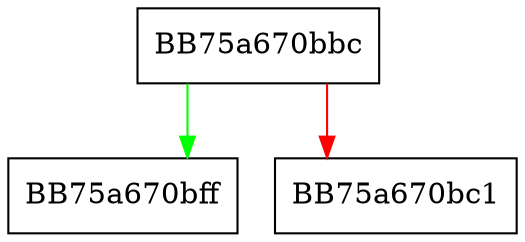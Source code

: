 digraph get_config {
  node [shape="box"];
  graph [splines=ortho];
  BB75a670bbc -> BB75a670bff [color="green"];
  BB75a670bbc -> BB75a670bc1 [color="red"];
}